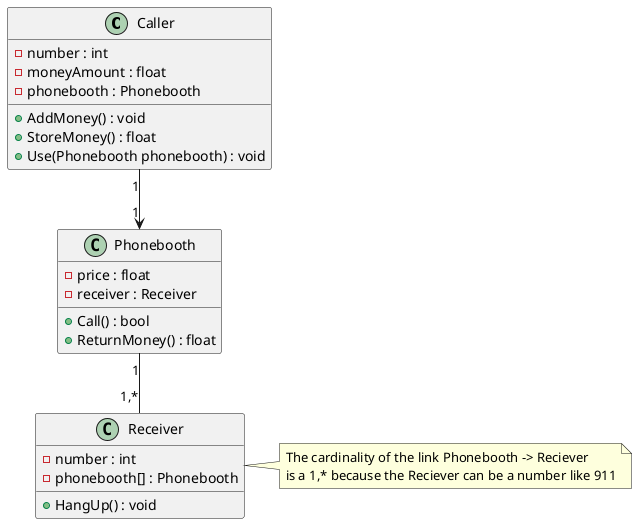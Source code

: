 @startuml
skinparam classAttributeIconSize 11
class Caller {
    - number : int
    - moneyAmount : float
    - phonebooth : Phonebooth
    + AddMoney() : void
    + StoreMoney() : float
    + Use(Phonebooth phonebooth) : void

}
class Phonebooth {
    - price : float
    - receiver : Receiver
    + Call() : bool
    + ReturnMoney() : float
}

class Receiver {
    - number : int
    - phonebooth[] : Phonebooth
    + HangUp() : void
}

Caller "1" --> "1" Phonebooth
Phonebooth "1" -- "1,*" Receiver

note right of Receiver
  The cardinality of the link Phonebooth -> Reciever
  is a 1,* because the Reciever can be a number like 911
end note

@enduml